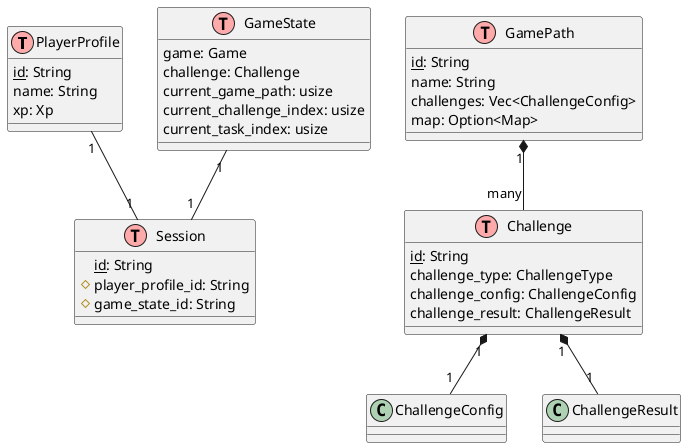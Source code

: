 @startuml
!define TABLE(name,desc) class name as "desc" << (T,#FFAAAA) >>
!define PK(x) <u>x</u>
!define FK(x) #x

TABLE(PlayerProfile, "PlayerProfile") {
  PK(id): String
  name: String
  xp: Xp
}

TABLE(Challenge, "Challenge") {
  PK(id): String
  challenge_type: ChallengeType
  challenge_config: ChallengeConfig
  challenge_result: ChallengeResult
}

TABLE(GamePath, "GamePath") {
  PK(id): String
  name: String
  challenges: Vec<ChallengeConfig>
  map: Option<Map>
}

TABLE(GameState, "GameState") {
  game: Game
  challenge: Challenge
  current_game_path: usize
  current_challenge_index: usize
  current_task_index: usize
}

TABLE(Session, "Session") {
  PK(id): String
  FK(player_profile_id): String
  FK(game_state_id): String
}

PlayerProfile "1" -- "1" Session
GameState "1" -- "1" Session
GamePath "1" *-- "many" Challenge
Challenge "1" *-- "1" ChallengeConfig
Challenge "1" *-- "1" ChallengeResult
@enduml
